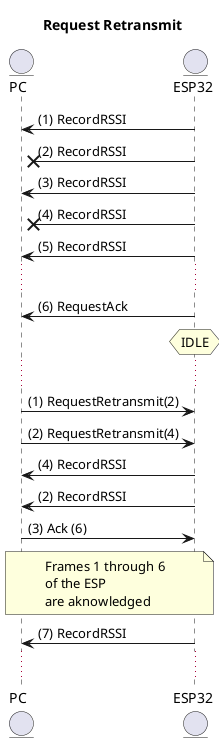 @startuml RequestRetransmit

    Title Request Retransmit

    Entity PC   as PC
    Entity ESP32 as ESP32

    ESP32 -> PC : (1) RecordRSSI
    ESP32 -x PC : (2) RecordRSSI
    ESP32 -> PC : (3) RecordRSSI
    ESP32 -x PC : (4) RecordRSSI
    ESP32 -> PC : (5) RecordRSSI
    
    ... 

    ESP32 -> PC : (6) RequestAck
    hnote over ESP32: IDLE
    ...

    PC -> ESP32: (1) RequestRetransmit(2)
    PC -> ESP32: (2) RequestRetransmit(4)
    ESP32 -> PC: (4) RecordRSSI
    ESP32 -> PC: (2) RecordRSSI
    PC -> ESP32: (3) Ack (6)



    note over PC, ESP32
        Frames 1 through 6
        of the ESP
        are aknowledged
    end note

    ESP32 -> PC: (7) RecordRSSI
    ...

@enduml